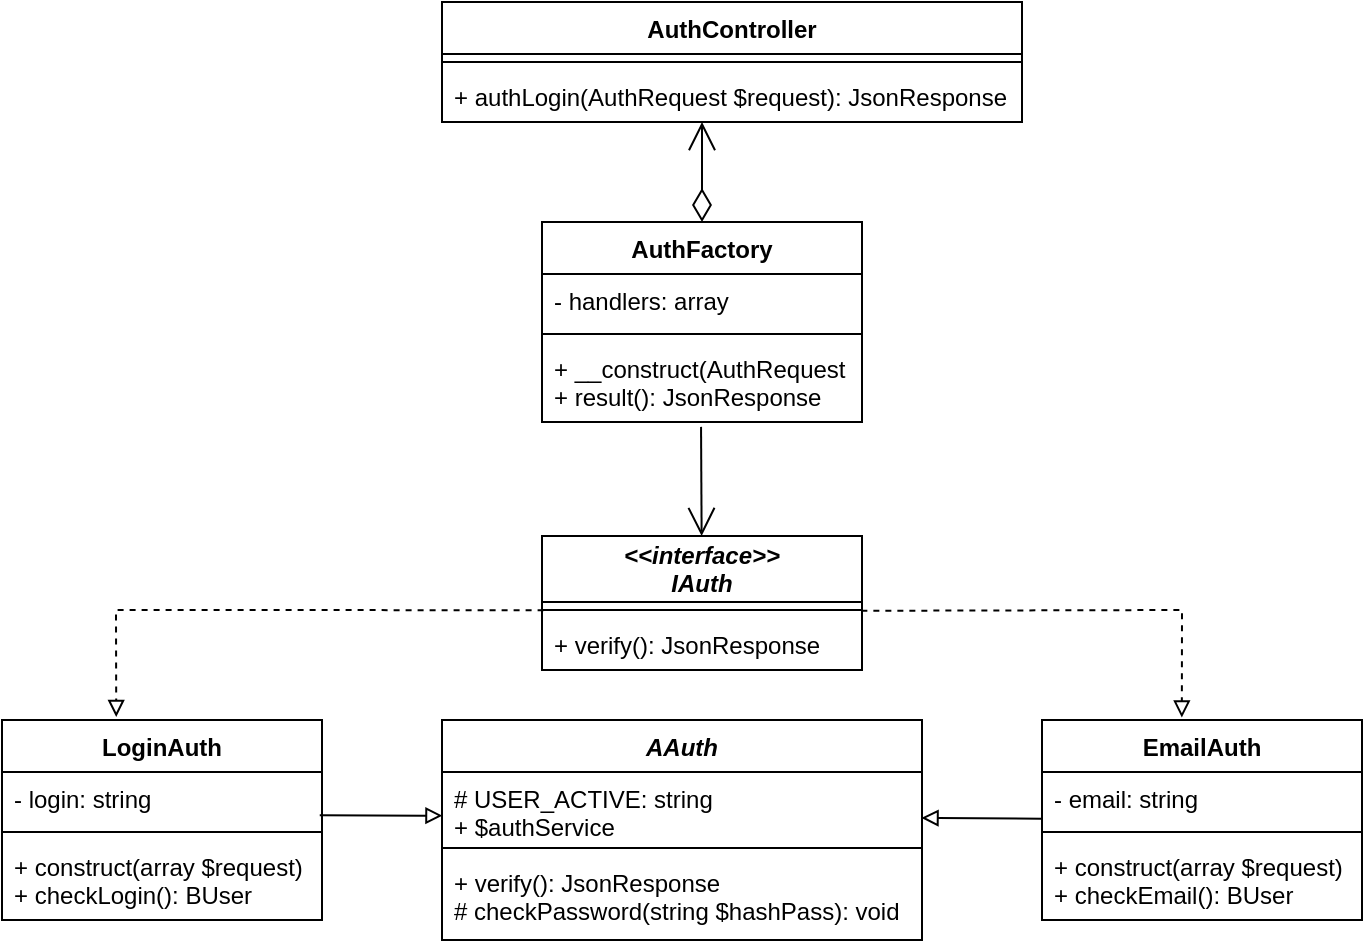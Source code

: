<mxfile pages="1" version="11.2.8" type="github"><diagram id="g9v9IthobXOjR8bJojFd" name="Страница 1"><mxGraphModel dx="2055" dy="1030" grid="1" gridSize="10" guides="1" tooltips="1" connect="1" arrows="1" fold="1" page="1" pageScale="1" pageWidth="827" pageHeight="1169" math="0" shadow="0"><root><mxCell id="0"/><mxCell id="1" parent="0"/><mxCell id="SbxD-QWdukdDofxMcw9o-27" value="AuthController" style="swimlane;fontStyle=1;align=center;verticalAlign=top;childLayout=stackLayout;horizontal=1;startSize=26;horizontalStack=0;resizeParent=1;resizeParentMax=0;resizeLast=0;collapsible=1;marginBottom=0;" vertex="1" parent="1"><mxGeometry x="230" width="290" height="60" as="geometry"><mxRectangle x="170" y="50" width="110" height="26" as="alternateBounds"/></mxGeometry></mxCell><mxCell id="SbxD-QWdukdDofxMcw9o-29" value="" style="line;strokeWidth=1;fillColor=none;align=left;verticalAlign=middle;spacingTop=-1;spacingLeft=3;spacingRight=3;rotatable=0;labelPosition=right;points=[];portConstraint=eastwest;" vertex="1" parent="SbxD-QWdukdDofxMcw9o-27"><mxGeometry y="26" width="290" height="8" as="geometry"/></mxCell><mxCell id="SbxD-QWdukdDofxMcw9o-30" value="+ authLogin(AuthRequest $request): JsonResponse" style="text;strokeColor=none;fillColor=none;align=left;verticalAlign=top;spacingLeft=4;spacingRight=4;overflow=hidden;rotatable=0;points=[[0,0.5],[1,0.5]];portConstraint=eastwest;" vertex="1" parent="SbxD-QWdukdDofxMcw9o-27"><mxGeometry y="34" width="290" height="26" as="geometry"/></mxCell><mxCell id="SbxD-QWdukdDofxMcw9o-33" value="" style="endArrow=open;html=1;endSize=12;startArrow=diamondThin;startSize=14;startFill=0;edgeStyle=orthogonalEdgeStyle;align=left;verticalAlign=bottom;" edge="1" parent="1"><mxGeometry x="-1" y="3" relative="1" as="geometry"><mxPoint x="360" y="110" as="sourcePoint"/><mxPoint x="360" y="60" as="targetPoint"/><Array as="points"><mxPoint x="360" y="90"/></Array></mxGeometry></mxCell><mxCell id="SbxD-QWdukdDofxMcw9o-36" value="AuthFactory" style="swimlane;fontStyle=1;align=center;verticalAlign=top;childLayout=stackLayout;horizontal=1;startSize=26;horizontalStack=0;resizeParent=1;resizeParentMax=0;resizeLast=0;collapsible=1;marginBottom=0;" vertex="1" parent="1"><mxGeometry x="280" y="110" width="160" height="100" as="geometry"/></mxCell><mxCell id="SbxD-QWdukdDofxMcw9o-37" value="- handlers: array" style="text;strokeColor=none;fillColor=none;align=left;verticalAlign=top;spacingLeft=4;spacingRight=4;overflow=hidden;rotatable=0;points=[[0,0.5],[1,0.5]];portConstraint=eastwest;" vertex="1" parent="SbxD-QWdukdDofxMcw9o-36"><mxGeometry y="26" width="160" height="26" as="geometry"/></mxCell><mxCell id="SbxD-QWdukdDofxMcw9o-38" value="" style="line;strokeWidth=1;fillColor=none;align=left;verticalAlign=middle;spacingTop=-1;spacingLeft=3;spacingRight=3;rotatable=0;labelPosition=right;points=[];portConstraint=eastwest;" vertex="1" parent="SbxD-QWdukdDofxMcw9o-36"><mxGeometry y="52" width="160" height="8" as="geometry"/></mxCell><mxCell id="SbxD-QWdukdDofxMcw9o-39" value="+ __construct(AuthRequest $request)&#10;+ result(): JsonResponse" style="text;strokeColor=none;fillColor=none;align=left;verticalAlign=top;spacingLeft=4;spacingRight=4;overflow=hidden;rotatable=0;points=[[0,0.5],[1,0.5]];portConstraint=eastwest;" vertex="1" parent="SbxD-QWdukdDofxMcw9o-36"><mxGeometry y="60" width="160" height="40" as="geometry"/></mxCell><mxCell id="SbxD-QWdukdDofxMcw9o-43" value="&lt;&lt;interface&gt;&gt;&#10;IAuth" style="swimlane;fontStyle=3;align=center;verticalAlign=bottom;childLayout=stackLayout;horizontal=1;startSize=33;horizontalStack=0;resizeParent=1;resizeParentMax=0;resizeLast=0;collapsible=1;marginBottom=0;" vertex="1" parent="1"><mxGeometry x="280" y="267" width="160" height="67" as="geometry"/></mxCell><mxCell id="SbxD-QWdukdDofxMcw9o-45" value="" style="line;strokeWidth=1;fillColor=none;align=left;verticalAlign=middle;spacingTop=-1;spacingLeft=3;spacingRight=3;rotatable=0;labelPosition=right;points=[];portConstraint=eastwest;" vertex="1" parent="SbxD-QWdukdDofxMcw9o-43"><mxGeometry y="33" width="160" height="8" as="geometry"/></mxCell><mxCell id="SbxD-QWdukdDofxMcw9o-46" value="+ verify(): JsonResponse" style="text;strokeColor=none;fillColor=none;align=left;verticalAlign=top;spacingLeft=4;spacingRight=4;overflow=hidden;rotatable=0;points=[[0,0.5],[1,0.5]];portConstraint=eastwest;" vertex="1" parent="SbxD-QWdukdDofxMcw9o-43"><mxGeometry y="41" width="160" height="26" as="geometry"/></mxCell><mxCell id="SbxD-QWdukdDofxMcw9o-48" value="AAuth" style="swimlane;fontStyle=3;align=center;verticalAlign=top;childLayout=stackLayout;horizontal=1;startSize=26;horizontalStack=0;resizeParent=1;resizeParentMax=0;resizeLast=0;collapsible=1;marginBottom=0;" vertex="1" parent="1"><mxGeometry x="230" y="359" width="240" height="110" as="geometry"/></mxCell><mxCell id="SbxD-QWdukdDofxMcw9o-49" value="# USER_ACTIVE: string&#10;+ $authService" style="text;strokeColor=none;fillColor=none;align=left;verticalAlign=top;spacingLeft=4;spacingRight=4;overflow=hidden;rotatable=0;points=[[0,0.5],[1,0.5]];portConstraint=eastwest;" vertex="1" parent="SbxD-QWdukdDofxMcw9o-48"><mxGeometry y="26" width="240" height="34" as="geometry"/></mxCell><mxCell id="SbxD-QWdukdDofxMcw9o-50" value="" style="line;strokeWidth=1;fillColor=none;align=left;verticalAlign=middle;spacingTop=-1;spacingLeft=3;spacingRight=3;rotatable=0;labelPosition=right;points=[];portConstraint=eastwest;" vertex="1" parent="SbxD-QWdukdDofxMcw9o-48"><mxGeometry y="60" width="240" height="8" as="geometry"/></mxCell><mxCell id="SbxD-QWdukdDofxMcw9o-51" value="+ verify(): JsonResponse&#10;# checkPassword(string $hashPass): void" style="text;strokeColor=none;fillColor=none;align=left;verticalAlign=top;spacingLeft=4;spacingRight=4;overflow=hidden;rotatable=0;points=[[0,0.5],[1,0.5]];portConstraint=eastwest;" vertex="1" parent="SbxD-QWdukdDofxMcw9o-48"><mxGeometry y="68" width="240" height="42" as="geometry"/></mxCell><mxCell id="SbxD-QWdukdDofxMcw9o-61" value="" style="endArrow=open;endFill=1;endSize=12;html=1;exitX=0.497;exitY=1.061;exitDx=0;exitDy=0;exitPerimeter=0;" edge="1" parent="1" source="SbxD-QWdukdDofxMcw9o-39" target="SbxD-QWdukdDofxMcw9o-43"><mxGeometry width="160" relative="1" as="geometry"><mxPoint x="270.586" y="200" as="sourcePoint"/><mxPoint x="220" y="250" as="targetPoint"/></mxGeometry></mxCell><mxCell id="SbxD-QWdukdDofxMcw9o-63" value="LoginAuth" style="swimlane;fontStyle=1;align=center;verticalAlign=top;childLayout=stackLayout;horizontal=1;startSize=26;horizontalStack=0;resizeParent=1;resizeParentMax=0;resizeLast=0;collapsible=1;marginBottom=0;" vertex="1" parent="1"><mxGeometry x="10" y="359" width="160" height="100" as="geometry"/></mxCell><mxCell id="SbxD-QWdukdDofxMcw9o-64" value="- login: string" style="text;strokeColor=none;fillColor=none;align=left;verticalAlign=top;spacingLeft=4;spacingRight=4;overflow=hidden;rotatable=0;points=[[0,0.5],[1,0.5]];portConstraint=eastwest;" vertex="1" parent="SbxD-QWdukdDofxMcw9o-63"><mxGeometry y="26" width="160" height="26" as="geometry"/></mxCell><mxCell id="SbxD-QWdukdDofxMcw9o-65" value="" style="line;strokeWidth=1;fillColor=none;align=left;verticalAlign=middle;spacingTop=-1;spacingLeft=3;spacingRight=3;rotatable=0;labelPosition=right;points=[];portConstraint=eastwest;" vertex="1" parent="SbxD-QWdukdDofxMcw9o-63"><mxGeometry y="52" width="160" height="8" as="geometry"/></mxCell><mxCell id="SbxD-QWdukdDofxMcw9o-66" value="+ construct(array $request)&#10;+ checkLogin(): BUser" style="text;strokeColor=none;fillColor=none;align=left;verticalAlign=top;spacingLeft=4;spacingRight=4;overflow=hidden;rotatable=0;points=[[0,0.5],[1,0.5]];portConstraint=eastwest;" vertex="1" parent="SbxD-QWdukdDofxMcw9o-63"><mxGeometry y="60" width="160" height="40" as="geometry"/></mxCell><mxCell id="SbxD-QWdukdDofxMcw9o-72" style="edgeStyle=none;rounded=0;orthogonalLoop=1;jettySize=auto;html=1;entryX=0.357;entryY=-0.015;entryDx=0;entryDy=0;entryPerimeter=0;endArrow=block;endFill=0;exitX=0.005;exitY=-0.15;exitDx=0;exitDy=0;exitPerimeter=0;dashed=1;" edge="1" parent="1" source="SbxD-QWdukdDofxMcw9o-46" target="SbxD-QWdukdDofxMcw9o-63"><mxGeometry relative="1" as="geometry"><Array as="points"><mxPoint x="67" y="304"/></Array></mxGeometry></mxCell><mxCell id="SbxD-QWdukdDofxMcw9o-90" value="" style="edgeStyle=none;rounded=0;orthogonalLoop=1;jettySize=auto;html=1;endArrow=block;endFill=0;entryX=0.999;entryY=0.675;entryDx=0;entryDy=0;entryPerimeter=0;" edge="1" parent="1" source="SbxD-QWdukdDofxMcw9o-78" target="SbxD-QWdukdDofxMcw9o-49"><mxGeometry relative="1" as="geometry"><mxPoint x="490" y="494" as="targetPoint"/></mxGeometry></mxCell><mxCell id="SbxD-QWdukdDofxMcw9o-78" value="EmailAuth" style="swimlane;fontStyle=1;align=center;verticalAlign=top;childLayout=stackLayout;horizontal=1;startSize=26;horizontalStack=0;resizeParent=1;resizeParentMax=0;resizeLast=0;collapsible=1;marginBottom=0;" vertex="1" parent="1"><mxGeometry x="530" y="359" width="160" height="100" as="geometry"/></mxCell><mxCell id="SbxD-QWdukdDofxMcw9o-79" value="- email: string" style="text;strokeColor=none;fillColor=none;align=left;verticalAlign=top;spacingLeft=4;spacingRight=4;overflow=hidden;rotatable=0;points=[[0,0.5],[1,0.5]];portConstraint=eastwest;" vertex="1" parent="SbxD-QWdukdDofxMcw9o-78"><mxGeometry y="26" width="160" height="26" as="geometry"/></mxCell><mxCell id="SbxD-QWdukdDofxMcw9o-80" value="" style="line;strokeWidth=1;fillColor=none;align=left;verticalAlign=middle;spacingTop=-1;spacingLeft=3;spacingRight=3;rotatable=0;labelPosition=right;points=[];portConstraint=eastwest;" vertex="1" parent="SbxD-QWdukdDofxMcw9o-78"><mxGeometry y="52" width="160" height="8" as="geometry"/></mxCell><mxCell id="SbxD-QWdukdDofxMcw9o-81" value="+ construct(array $request)&#10;+ checkEmail(): BUser" style="text;strokeColor=none;fillColor=none;align=left;verticalAlign=top;spacingLeft=4;spacingRight=4;overflow=hidden;rotatable=0;points=[[0,0.5],[1,0.5]];portConstraint=eastwest;" vertex="1" parent="SbxD-QWdukdDofxMcw9o-78"><mxGeometry y="60" width="160" height="40" as="geometry"/></mxCell><mxCell id="SbxD-QWdukdDofxMcw9o-82" value="" style="edgeStyle=none;rounded=0;orthogonalLoop=1;jettySize=auto;html=1;dashed=1;endArrow=block;endFill=0;entryX=0.437;entryY=-0.012;entryDx=0;entryDy=0;entryPerimeter=0;exitX=0.998;exitY=0.55;exitDx=0;exitDy=0;exitPerimeter=0;" edge="1" parent="1" source="SbxD-QWdukdDofxMcw9o-45" target="SbxD-QWdukdDofxMcw9o-78"><mxGeometry relative="1" as="geometry"><mxPoint x="440" y="301" as="sourcePoint"/><mxPoint x="639.92" y="446.8" as="targetPoint"/><Array as="points"><mxPoint x="600" y="304"/></Array></mxGeometry></mxCell><mxCell id="SbxD-QWdukdDofxMcw9o-83" value="" style="edgeStyle=none;rounded=0;orthogonalLoop=1;jettySize=auto;html=1;endArrow=block;endFill=0;exitX=0.993;exitY=0.832;exitDx=0;exitDy=0;exitPerimeter=0;entryX=0.001;entryY=0.643;entryDx=0;entryDy=0;entryPerimeter=0;" edge="1" parent="1" source="SbxD-QWdukdDofxMcw9o-64" target="SbxD-QWdukdDofxMcw9o-49"><mxGeometry relative="1" as="geometry"><mxPoint x="227" y="407" as="targetPoint"/></mxGeometry></mxCell></root></mxGraphModel></diagram></mxfile>